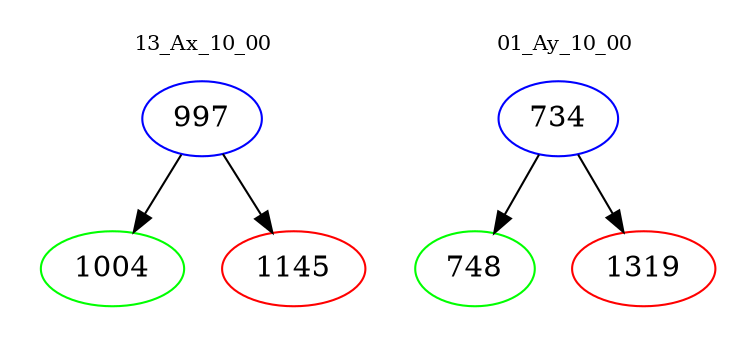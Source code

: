 digraph{
subgraph cluster_0 {
color = white
label = "13_Ax_10_00";
fontsize=10;
T0_997 [label="997", color="blue"]
T0_997 -> T0_1004 [color="black"]
T0_1004 [label="1004", color="green"]
T0_997 -> T0_1145 [color="black"]
T0_1145 [label="1145", color="red"]
}
subgraph cluster_1 {
color = white
label = "01_Ay_10_00";
fontsize=10;
T1_734 [label="734", color="blue"]
T1_734 -> T1_748 [color="black"]
T1_748 [label="748", color="green"]
T1_734 -> T1_1319 [color="black"]
T1_1319 [label="1319", color="red"]
}
}

